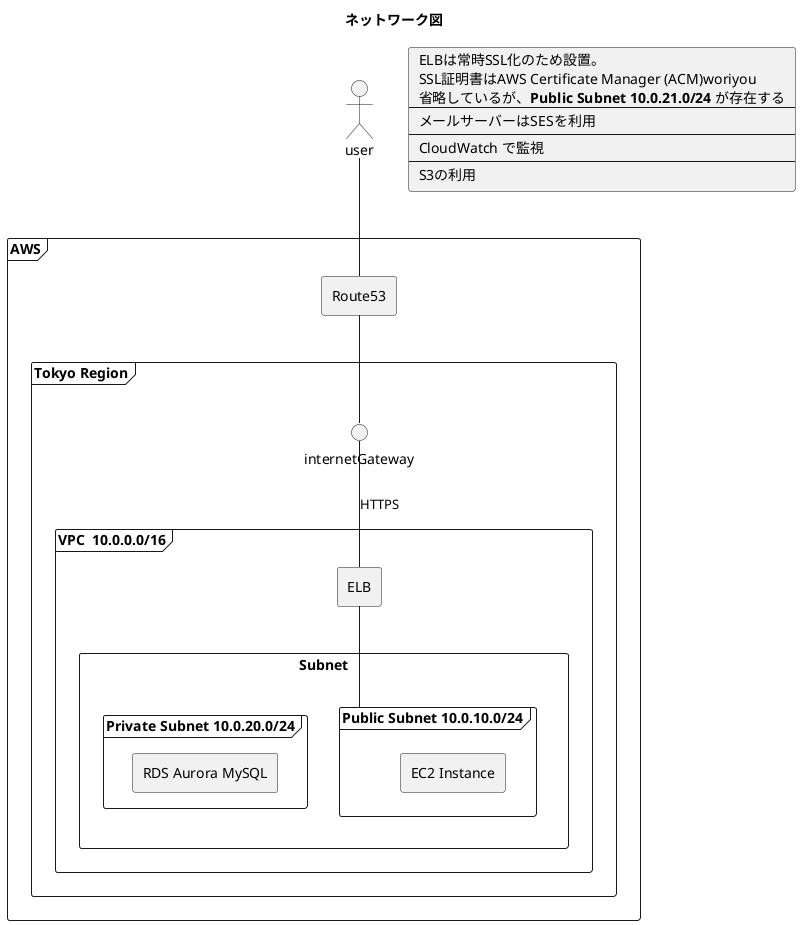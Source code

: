 @startuml network
title ネットワーク図

actor "user" as user

frame "AWS" as aws  {
    rectangle "Route53" as route53


    frame "Tokyo Region" {
        interface internetGateway


        frame "VPC  10.0.0.0/16" {
            rectangle "ELB" as elb

            rectangle "Subnet" {
                frame "Public Subnet 10.0.10.0/24" as publicSubnet {
                    rectangle "EC2 Instance"
                }
                frame "Private Subnet 10.0.20.0/24" as privateSubnet {
                    rectangle "RDS Aurora MySQL"
                }
            }

        }
    }
}

user -- route53
route53 -- internetGateway
internetGateway -- elb: "HTTPS"
elb -- publicSubnet

card supplement [
ELBは常時SSL化のため設置。
SSL証明書はAWS Certificate Manager (ACM)woriyou 
省略しているが、<b>Public Subnet 10.0.21.0/24</b> が存在する
----
メールサーバーはSESを利用
----
CloudWatch で監視
---
S3の利用
]

@enduml
